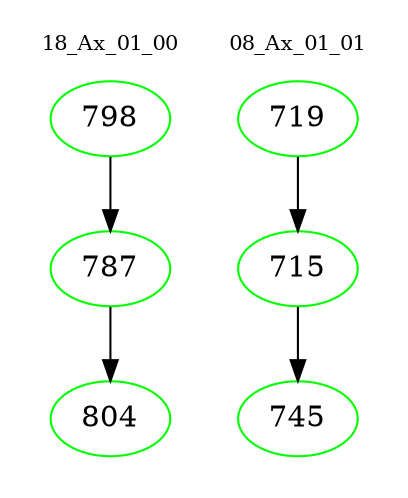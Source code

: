 digraph{
subgraph cluster_0 {
color = white
label = "18_Ax_01_00";
fontsize=10;
T0_798 [label="798", color="green"]
T0_798 -> T0_787 [color="black"]
T0_787 [label="787", color="green"]
T0_787 -> T0_804 [color="black"]
T0_804 [label="804", color="green"]
}
subgraph cluster_1 {
color = white
label = "08_Ax_01_01";
fontsize=10;
T1_719 [label="719", color="green"]
T1_719 -> T1_715 [color="black"]
T1_715 [label="715", color="green"]
T1_715 -> T1_745 [color="black"]
T1_745 [label="745", color="green"]
}
}
